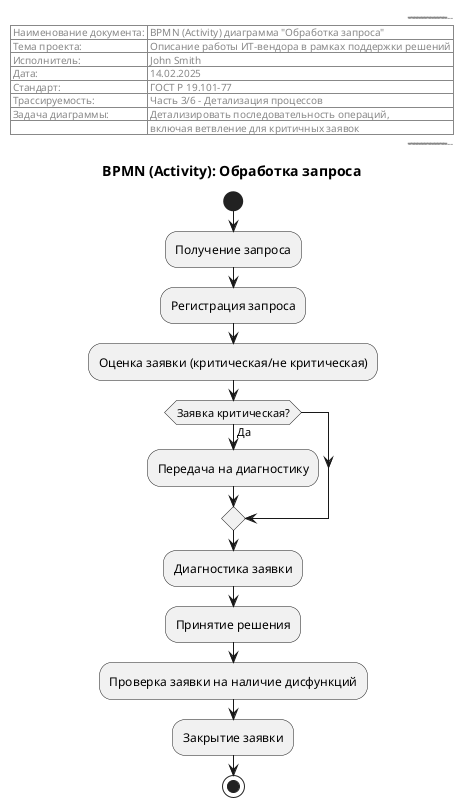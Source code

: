 @startuml
title BPMN (Activity): Обработка запроса

header
--------------------------------------------------------------
| Наименование документа: | BPMN (Activity) диаграмма "Обработка запроса" |
| Тема проекта:            | Описание работы ИТ-вендора в рамках поддержки решений |
| Исполнитель:             | John Smith                                |
| Дата:                    | 14.02.2025                                |
| Стандарт:                | ГОСТ Р 19.101-77                           |
| Трассируемость:          | Часть 3/6 – Детализация процессов           |
| Задача диаграммы:        | Детализировать последовательность операций, |
|                         | включая ветвление для критичных заявок      |
--------------------------------------------------------------
end header

start
:Получение запроса;
:Регистрация запроса;
:Оценка заявки (критическая/не критическая);
if (Заявка критическая?) then (Да)
  :Передача на диагностику;
endif
:Диагностика заявки;
:Принятие решения;
:Проверка заявки на наличие дисфункций;
:Закрытие заявки;
stop
@enduml
